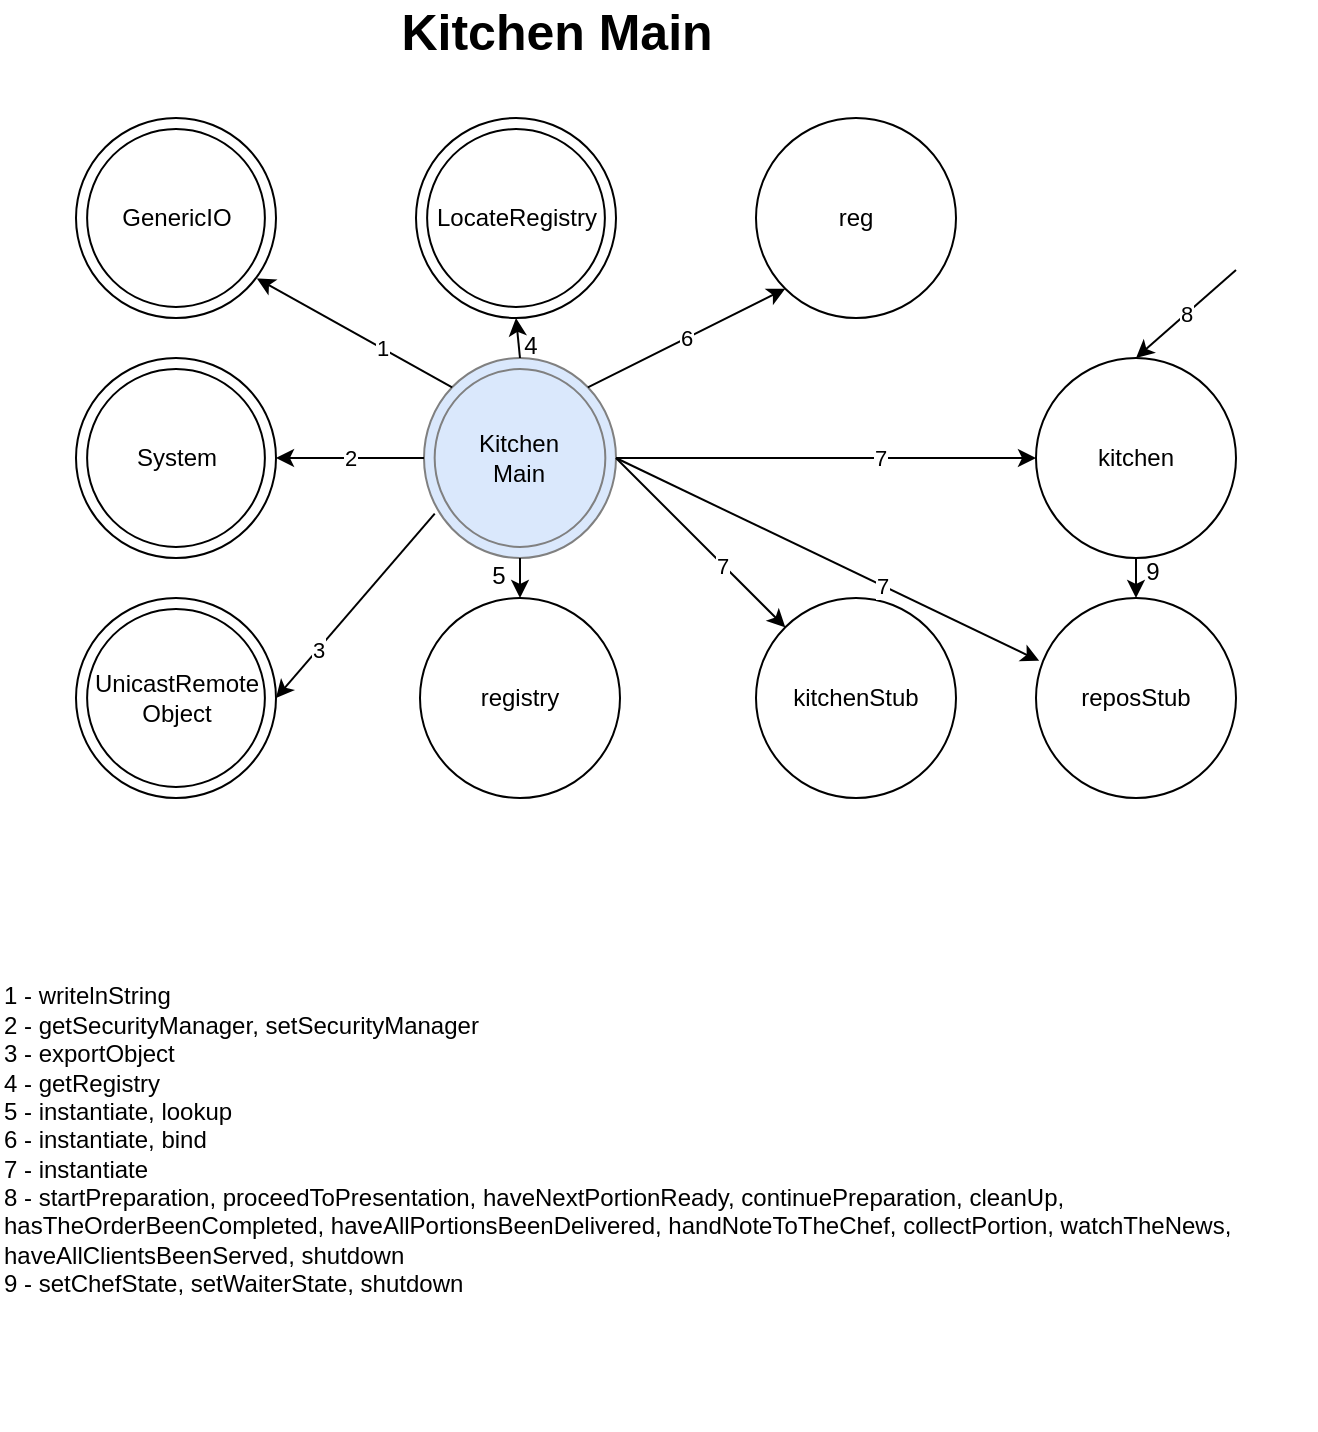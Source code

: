<mxfile version="18.1.3" type="device"><diagram id="dL68ML8HeQB0krsFM4QG" name="Page-1"><mxGraphModel dx="1278" dy="617" grid="1" gridSize="10" guides="1" tooltips="1" connect="1" arrows="1" fold="1" page="1" pageScale="1" pageWidth="827" pageHeight="1169" math="0" shadow="0"><root><mxCell id="0"/><mxCell id="1" parent="0"/><mxCell id="CHyU5B67_R3pXy2R8SUt-40" value="&lt;div&gt;&lt;br&gt;&lt;/div&gt;&lt;div&gt;1 - writelnString&lt;br&gt;&lt;/div&gt;&lt;div&gt;2 - getSecurityManager, setSecurityManager&lt;/div&gt;&lt;div&gt;3 - exportObject&lt;br&gt;&lt;/div&gt;&lt;div&gt;4 - getRegistry&lt;br&gt;&lt;/div&gt;&lt;div&gt;5 - instantiate, lookup&lt;/div&gt;6 - instantiate, bind&lt;br&gt;7 - instantiate&lt;br&gt;&lt;div&gt;8 -&amp;nbsp;startPreparation,&amp;nbsp;proceedToPresentation,&amp;nbsp;haveNextPortionReady,&amp;nbsp;continuePreparation,&amp;nbsp;cleanUp,&lt;/div&gt;&lt;div&gt;hasTheOrderBeenCompleted,&amp;nbsp;haveAllPortionsBeenDelivered,&amp;nbsp;handNoteToTheChef,&amp;nbsp;collectPortion,&amp;nbsp;watchTheNews,&lt;br&gt;&lt;/div&gt;&lt;div&gt;haveAllClientsBeenServed,&amp;nbsp;shutdown&lt;br&gt;&lt;/div&gt;&lt;div&gt;9 -&amp;nbsp;setChefState,&amp;nbsp;setWaiterState,&amp;nbsp;shutdown&lt;/div&gt;&lt;div&gt;&lt;br&gt;&lt;/div&gt;" style="text;html=1;strokeColor=none;fillColor=none;align=left;verticalAlign=middle;whiteSpace=wrap;rounded=0;" parent="1" vertex="1"><mxGeometry x="112" y="450" width="658" height="290" as="geometry"/></mxCell><mxCell id="sB3GNyKT00Ip3FJHEHId-1" value="" style="group" parent="1" vertex="1" connectable="0"><mxGeometry x="324" y="204" width="96" height="100" as="geometry"/></mxCell><mxCell id="0n8z57wEoNdcpEe77m6L-2" value="&lt;div&gt;Main&lt;/div&gt;&lt;div&gt;Program&lt;/div&gt;" style="ellipse;whiteSpace=wrap;html=1;fillColor=#dae8fc;strokeColor=#808080;" parent="sB3GNyKT00Ip3FJHEHId-1" vertex="1"><mxGeometry width="96" height="100" as="geometry"/></mxCell><mxCell id="CHyU5B67_R3pXy2R8SUt-41" value="&lt;div&gt;&lt;span style=&quot;background-color: initial;&quot;&gt;Kitchen&lt;/span&gt;&lt;/div&gt;&lt;div&gt;&lt;span style=&quot;background-color: initial;&quot;&gt;Main&lt;/span&gt;&lt;/div&gt;" style="ellipse;whiteSpace=wrap;html=1;fillColor=#dae8fc;strokeColor=#808080;" parent="sB3GNyKT00Ip3FJHEHId-1" vertex="1"><mxGeometry x="5.333" y="5.556" width="85.333" height="88.889" as="geometry"/></mxCell><mxCell id="sB3GNyKT00Ip3FJHEHId-33" value="&lt;b&gt;&lt;font style=&quot;font-size: 25px;&quot;&gt;Kitchen Main&lt;/font&gt;&lt;/b&gt;" style="text;html=1;align=center;verticalAlign=middle;resizable=0;points=[];autosize=1;strokeColor=none;fillColor=none;" parent="1" vertex="1"><mxGeometry x="305" y="30" width="170" height="20" as="geometry"/></mxCell><mxCell id="XDPNl-Qy38D26maePUaV-6" value="" style="group" vertex="1" connectable="0" parent="1"><mxGeometry x="150" y="84" width="100" height="100" as="geometry"/></mxCell><mxCell id="XDPNl-Qy38D26maePUaV-5" value="" style="ellipse;whiteSpace=wrap;html=1;aspect=fixed;" vertex="1" parent="XDPNl-Qy38D26maePUaV-6"><mxGeometry width="100" height="100" as="geometry"/></mxCell><mxCell id="XDPNl-Qy38D26maePUaV-4" value="GenericIO" style="ellipse;whiteSpace=wrap;html=1;aspect=fixed;" vertex="1" parent="XDPNl-Qy38D26maePUaV-6"><mxGeometry x="5.556" y="5.556" width="88.889" height="88.889" as="geometry"/></mxCell><mxCell id="XDPNl-Qy38D26maePUaV-7" value="" style="group" vertex="1" connectable="0" parent="1"><mxGeometry x="150" y="204" width="100" height="100" as="geometry"/></mxCell><mxCell id="XDPNl-Qy38D26maePUaV-8" value="" style="ellipse;whiteSpace=wrap;html=1;aspect=fixed;" vertex="1" parent="XDPNl-Qy38D26maePUaV-7"><mxGeometry width="100" height="100" as="geometry"/></mxCell><mxCell id="XDPNl-Qy38D26maePUaV-9" value="System" style="ellipse;whiteSpace=wrap;html=1;aspect=fixed;" vertex="1" parent="XDPNl-Qy38D26maePUaV-7"><mxGeometry x="5.556" y="5.556" width="88.889" height="88.889" as="geometry"/></mxCell><mxCell id="XDPNl-Qy38D26maePUaV-10" value="" style="group" vertex="1" connectable="0" parent="1"><mxGeometry x="150" y="324" width="100" height="100" as="geometry"/></mxCell><mxCell id="XDPNl-Qy38D26maePUaV-11" value="" style="ellipse;whiteSpace=wrap;html=1;aspect=fixed;" vertex="1" parent="XDPNl-Qy38D26maePUaV-10"><mxGeometry width="100" height="100" as="geometry"/></mxCell><mxCell id="XDPNl-Qy38D26maePUaV-12" value="UnicastRemote&lt;br&gt;Object" style="ellipse;whiteSpace=wrap;html=1;aspect=fixed;" vertex="1" parent="XDPNl-Qy38D26maePUaV-10"><mxGeometry x="5.556" y="5.556" width="88.889" height="88.889" as="geometry"/></mxCell><mxCell id="XDPNl-Qy38D26maePUaV-13" value="" style="group" vertex="1" connectable="0" parent="1"><mxGeometry x="320" y="84" width="100" height="100" as="geometry"/></mxCell><mxCell id="XDPNl-Qy38D26maePUaV-14" value="" style="ellipse;whiteSpace=wrap;html=1;aspect=fixed;" vertex="1" parent="XDPNl-Qy38D26maePUaV-13"><mxGeometry width="100" height="100" as="geometry"/></mxCell><mxCell id="XDPNl-Qy38D26maePUaV-15" value="LocateRegistry" style="ellipse;whiteSpace=wrap;html=1;aspect=fixed;" vertex="1" parent="XDPNl-Qy38D26maePUaV-13"><mxGeometry x="5.556" y="5.556" width="88.889" height="88.889" as="geometry"/></mxCell><mxCell id="XDPNl-Qy38D26maePUaV-16" value="reg" style="ellipse;whiteSpace=wrap;html=1;aspect=fixed;" vertex="1" parent="1"><mxGeometry x="490" y="84" width="100" height="100" as="geometry"/></mxCell><mxCell id="XDPNl-Qy38D26maePUaV-17" value="registry" style="ellipse;whiteSpace=wrap;html=1;aspect=fixed;" vertex="1" parent="1"><mxGeometry x="322" y="324" width="100" height="100" as="geometry"/></mxCell><mxCell id="XDPNl-Qy38D26maePUaV-18" value="kitchenStub" style="ellipse;whiteSpace=wrap;html=1;aspect=fixed;" vertex="1" parent="1"><mxGeometry x="490" y="324" width="100" height="100" as="geometry"/></mxCell><mxCell id="XDPNl-Qy38D26maePUaV-19" value="reposStub" style="ellipse;whiteSpace=wrap;html=1;aspect=fixed;" vertex="1" parent="1"><mxGeometry x="630" y="324" width="100" height="100" as="geometry"/></mxCell><mxCell id="XDPNl-Qy38D26maePUaV-20" value="kitchen" style="ellipse;whiteSpace=wrap;html=1;aspect=fixed;" vertex="1" parent="1"><mxGeometry x="630" y="204" width="100" height="100" as="geometry"/></mxCell><mxCell id="XDPNl-Qy38D26maePUaV-21" value="" style="endArrow=classic;html=1;rounded=0;exitX=0;exitY=0;exitDx=0;exitDy=0;entryX=0.955;entryY=0.84;entryDx=0;entryDy=0;entryPerimeter=0;" edge="1" parent="1" source="0n8z57wEoNdcpEe77m6L-2" target="XDPNl-Qy38D26maePUaV-4"><mxGeometry width="50" height="50" relative="1" as="geometry"><mxPoint x="50" y="370" as="sourcePoint"/><mxPoint x="100" y="320" as="targetPoint"/></mxGeometry></mxCell><mxCell id="XDPNl-Qy38D26maePUaV-22" value="1" style="edgeLabel;html=1;align=center;verticalAlign=middle;resizable=0;points=[];" vertex="1" connectable="0" parent="XDPNl-Qy38D26maePUaV-21"><mxGeometry x="-0.286" relative="1" as="geometry"><mxPoint as="offset"/></mxGeometry></mxCell><mxCell id="XDPNl-Qy38D26maePUaV-23" value="2" style="endArrow=classic;html=1;rounded=0;exitX=0;exitY=0.5;exitDx=0;exitDy=0;entryX=1;entryY=0.5;entryDx=0;entryDy=0;" edge="1" parent="1" source="0n8z57wEoNdcpEe77m6L-2" target="XDPNl-Qy38D26maePUaV-8"><mxGeometry width="50" height="50" relative="1" as="geometry"><mxPoint x="10" y="390" as="sourcePoint"/><mxPoint x="280" y="250" as="targetPoint"/></mxGeometry></mxCell><mxCell id="XDPNl-Qy38D26maePUaV-24" value="" style="endArrow=classic;html=1;rounded=0;exitX=0.056;exitY=0.778;exitDx=0;exitDy=0;exitPerimeter=0;entryX=1;entryY=0.5;entryDx=0;entryDy=0;" edge="1" parent="1" source="0n8z57wEoNdcpEe77m6L-2" target="XDPNl-Qy38D26maePUaV-11"><mxGeometry width="50" height="50" relative="1" as="geometry"><mxPoint x="-20" y="420" as="sourcePoint"/><mxPoint x="30" y="370" as="targetPoint"/></mxGeometry></mxCell><mxCell id="XDPNl-Qy38D26maePUaV-25" value="3" style="edgeLabel;html=1;align=center;verticalAlign=middle;resizable=0;points=[];" vertex="1" connectable="0" parent="XDPNl-Qy38D26maePUaV-24"><mxGeometry x="0.469" relative="1" as="geometry"><mxPoint as="offset"/></mxGeometry></mxCell><mxCell id="XDPNl-Qy38D26maePUaV-26" value="" style="endArrow=classic;html=1;rounded=0;exitX=0.5;exitY=0;exitDx=0;exitDy=0;entryX=0.5;entryY=1;entryDx=0;entryDy=0;" edge="1" parent="1" source="0n8z57wEoNdcpEe77m6L-2" target="XDPNl-Qy38D26maePUaV-14"><mxGeometry width="50" height="50" relative="1" as="geometry"><mxPoint x="80" y="480" as="sourcePoint"/><mxPoint x="130" y="430" as="targetPoint"/></mxGeometry></mxCell><mxCell id="XDPNl-Qy38D26maePUaV-27" value="4" style="text;html=1;align=center;verticalAlign=middle;resizable=0;points=[];autosize=1;strokeColor=none;fillColor=none;" vertex="1" parent="1"><mxGeometry x="367" y="188" width="20" height="20" as="geometry"/></mxCell><mxCell id="XDPNl-Qy38D26maePUaV-28" value="" style="endArrow=classic;html=1;rounded=0;exitX=0.5;exitY=1;exitDx=0;exitDy=0;entryX=0.5;entryY=0;entryDx=0;entryDy=0;" edge="1" parent="1" source="0n8z57wEoNdcpEe77m6L-2" target="XDPNl-Qy38D26maePUaV-17"><mxGeometry width="50" height="50" relative="1" as="geometry"><mxPoint x="250" y="510" as="sourcePoint"/><mxPoint x="300" y="460" as="targetPoint"/></mxGeometry></mxCell><mxCell id="XDPNl-Qy38D26maePUaV-29" value="5" style="text;html=1;align=center;verticalAlign=middle;resizable=0;points=[];autosize=1;strokeColor=none;fillColor=none;" vertex="1" parent="1"><mxGeometry x="351" y="303" width="20" height="20" as="geometry"/></mxCell><mxCell id="XDPNl-Qy38D26maePUaV-30" value="6" style="endArrow=classic;html=1;rounded=0;exitX=1;exitY=0;exitDx=0;exitDy=0;entryX=0;entryY=1;entryDx=0;entryDy=0;" edge="1" parent="1" source="0n8z57wEoNdcpEe77m6L-2" target="XDPNl-Qy38D26maePUaV-16"><mxGeometry width="50" height="50" relative="1" as="geometry"><mxPoint x="460" y="310" as="sourcePoint"/><mxPoint x="510" y="260" as="targetPoint"/></mxGeometry></mxCell><mxCell id="XDPNl-Qy38D26maePUaV-31" value="" style="endArrow=classic;html=1;rounded=0;exitX=1;exitY=0.5;exitDx=0;exitDy=0;entryX=0;entryY=0;entryDx=0;entryDy=0;" edge="1" parent="1" source="0n8z57wEoNdcpEe77m6L-2" target="XDPNl-Qy38D26maePUaV-18"><mxGeometry width="50" height="50" relative="1" as="geometry"><mxPoint x="500" y="330" as="sourcePoint"/><mxPoint x="550" y="280" as="targetPoint"/></mxGeometry></mxCell><mxCell id="XDPNl-Qy38D26maePUaV-32" value="7" style="edgeLabel;html=1;align=center;verticalAlign=middle;resizable=0;points=[];" vertex="1" connectable="0" parent="XDPNl-Qy38D26maePUaV-31"><mxGeometry x="0.262" relative="1" as="geometry"><mxPoint x="-1" as="offset"/></mxGeometry></mxCell><mxCell id="XDPNl-Qy38D26maePUaV-33" value="" style="endArrow=classic;html=1;rounded=0;exitX=1;exitY=0.5;exitDx=0;exitDy=0;entryX=0.016;entryY=0.314;entryDx=0;entryDy=0;entryPerimeter=0;" edge="1" parent="1" source="0n8z57wEoNdcpEe77m6L-2" target="XDPNl-Qy38D26maePUaV-19"><mxGeometry width="50" height="50" relative="1" as="geometry"><mxPoint x="430" y="264" as="sourcePoint"/><mxPoint x="514.645" y="348.645" as="targetPoint"/></mxGeometry></mxCell><mxCell id="XDPNl-Qy38D26maePUaV-34" value="7" style="edgeLabel;html=1;align=center;verticalAlign=middle;resizable=0;points=[];" vertex="1" connectable="0" parent="XDPNl-Qy38D26maePUaV-33"><mxGeometry x="0.262" relative="1" as="geometry"><mxPoint x="-1" as="offset"/></mxGeometry></mxCell><mxCell id="XDPNl-Qy38D26maePUaV-35" value="" style="endArrow=classic;html=1;rounded=0;exitX=1;exitY=0.5;exitDx=0;exitDy=0;entryX=0;entryY=0.5;entryDx=0;entryDy=0;" edge="1" parent="1" source="0n8z57wEoNdcpEe77m6L-2" target="XDPNl-Qy38D26maePUaV-20"><mxGeometry width="50" height="50" relative="1" as="geometry"><mxPoint x="440" y="274" as="sourcePoint"/><mxPoint x="524.645" y="358.645" as="targetPoint"/></mxGeometry></mxCell><mxCell id="XDPNl-Qy38D26maePUaV-36" value="7" style="edgeLabel;html=1;align=center;verticalAlign=middle;resizable=0;points=[];" vertex="1" connectable="0" parent="XDPNl-Qy38D26maePUaV-35"><mxGeometry x="0.262" relative="1" as="geometry"><mxPoint x="-1" as="offset"/></mxGeometry></mxCell><mxCell id="XDPNl-Qy38D26maePUaV-37" value="8" style="endArrow=classic;html=1;rounded=0;entryX=0.5;entryY=0;entryDx=0;entryDy=0;" edge="1" parent="1" target="XDPNl-Qy38D26maePUaV-20"><mxGeometry width="50" height="50" relative="1" as="geometry"><mxPoint x="730" y="160" as="sourcePoint"/><mxPoint x="770" y="120" as="targetPoint"/></mxGeometry></mxCell><mxCell id="XDPNl-Qy38D26maePUaV-38" value="" style="endArrow=classic;html=1;rounded=0;entryX=0.5;entryY=0;entryDx=0;entryDy=0;exitX=0.5;exitY=1;exitDx=0;exitDy=0;" edge="1" parent="1" source="XDPNl-Qy38D26maePUaV-20" target="XDPNl-Qy38D26maePUaV-19"><mxGeometry width="50" height="50" relative="1" as="geometry"><mxPoint x="750" y="450" as="sourcePoint"/><mxPoint x="800" y="400" as="targetPoint"/></mxGeometry></mxCell><mxCell id="XDPNl-Qy38D26maePUaV-39" value="9" style="text;html=1;align=center;verticalAlign=middle;resizable=0;points=[];autosize=1;strokeColor=none;fillColor=none;" vertex="1" parent="1"><mxGeometry x="678" y="301" width="20" height="20" as="geometry"/></mxCell></root></mxGraphModel></diagram></mxfile>